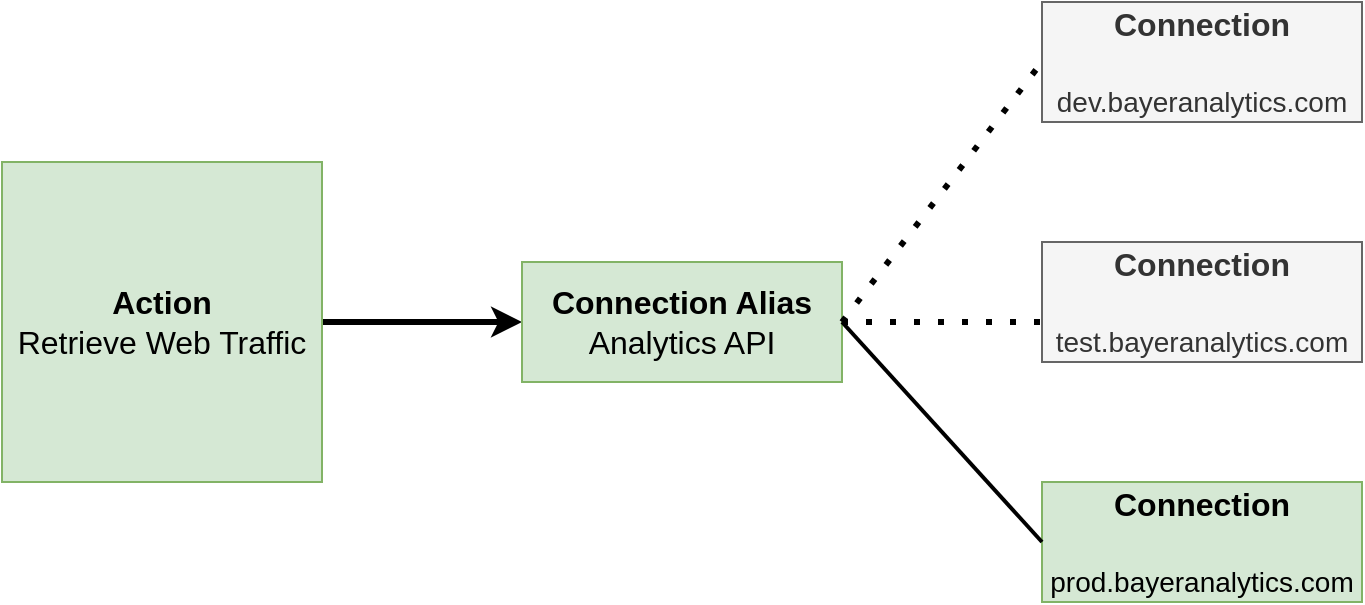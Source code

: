 <mxfile version="18.2.0" type="device"><diagram id="90lV_TaSGEN7sKmPyXjD" name="Page-1"><mxGraphModel dx="1422" dy="762" grid="0" gridSize="10" guides="1" tooltips="1" connect="1" arrows="1" fold="1" page="1" pageScale="1" pageWidth="850" pageHeight="1100" math="0" shadow="0"><root><mxCell id="0"/><mxCell id="1" parent="0"/><mxCell id="LSHjAVae41zBIaympFvW-10" style="edgeStyle=orthogonalEdgeStyle;rounded=0;orthogonalLoop=1;jettySize=auto;html=1;entryX=0;entryY=0.5;entryDx=0;entryDy=0;fontSize=14;strokeWidth=3;" edge="1" parent="1" source="LSHjAVae41zBIaympFvW-1" target="LSHjAVae41zBIaympFvW-2"><mxGeometry relative="1" as="geometry"/></mxCell><mxCell id="LSHjAVae41zBIaympFvW-1" value="&lt;b style=&quot;font-size: 16px;&quot;&gt;Action&lt;/b&gt;&lt;br style=&quot;font-size: 16px;&quot;&gt;Retrieve Web Traffic" style="whiteSpace=wrap;html=1;aspect=fixed;fillColor=#d5e8d4;strokeColor=#82b366;fontSize=16;" vertex="1" parent="1"><mxGeometry x="40" y="320" width="160" height="160" as="geometry"/></mxCell><mxCell id="LSHjAVae41zBIaympFvW-2" value="&lt;b&gt;Connection Alias&lt;/b&gt;&lt;br&gt;Analytics API" style="rounded=0;whiteSpace=wrap;html=1;fontSize=16;labelBackgroundColor=none;fillColor=#d5e8d4;strokeColor=#82b366;" vertex="1" parent="1"><mxGeometry x="300" y="370" width="160" height="60" as="geometry"/></mxCell><mxCell id="LSHjAVae41zBIaympFvW-3" value="&lt;b&gt;Connection&lt;br&gt;&lt;/b&gt;&lt;br&gt;&lt;font style=&quot;font-size: 14px;&quot;&gt;dev.bayeranalytics.com&lt;/font&gt;" style="rounded=0;whiteSpace=wrap;html=1;fontSize=16;labelBackgroundColor=none;fillColor=#f5f5f5;fontColor=#333333;strokeColor=#666666;" vertex="1" parent="1"><mxGeometry x="560" y="240" width="160" height="60" as="geometry"/></mxCell><mxCell id="LSHjAVae41zBIaympFvW-6" value="&lt;b&gt;Connection&lt;br&gt;&lt;/b&gt;&lt;br&gt;&lt;font style=&quot;font-size: 14px;&quot;&gt;test.bayeranalytics.com&lt;/font&gt;" style="rounded=0;whiteSpace=wrap;html=1;fontSize=16;labelBackgroundColor=none;fillColor=#f5f5f5;fontColor=#333333;strokeColor=#666666;" vertex="1" parent="1"><mxGeometry x="560" y="360" width="160" height="60" as="geometry"/></mxCell><mxCell id="LSHjAVae41zBIaympFvW-7" value="&lt;b&gt;Connection&lt;br&gt;&lt;/b&gt;&lt;br&gt;&lt;font style=&quot;font-size: 14px;&quot;&gt;prod.bayeranalytics.com&lt;/font&gt;" style="rounded=0;whiteSpace=wrap;html=1;fontSize=16;labelBackgroundColor=none;fillColor=#d5e8d4;strokeColor=#82b366;" vertex="1" parent="1"><mxGeometry x="560" y="480" width="160" height="60" as="geometry"/></mxCell><mxCell id="LSHjAVae41zBIaympFvW-12" value="" style="endArrow=none;html=1;rounded=0;fontSize=14;strokeWidth=2;entryX=0;entryY=0.5;entryDx=0;entryDy=0;" edge="1" parent="1" target="LSHjAVae41zBIaympFvW-7"><mxGeometry width="50" height="50" relative="1" as="geometry"><mxPoint x="460" y="400" as="sourcePoint"/><mxPoint x="510" y="350" as="targetPoint"/></mxGeometry></mxCell><mxCell id="LSHjAVae41zBIaympFvW-13" value="" style="endArrow=none;dashed=1;html=1;dashPattern=1 3;strokeWidth=3;rounded=0;fontSize=14;" edge="1" parent="1"><mxGeometry width="50" height="50" relative="1" as="geometry"><mxPoint x="460" y="400" as="sourcePoint"/><mxPoint x="560" y="400" as="targetPoint"/></mxGeometry></mxCell><mxCell id="LSHjAVae41zBIaympFvW-14" value="" style="endArrow=none;dashed=1;html=1;dashPattern=1 3;strokeWidth=3;rounded=0;fontSize=14;entryX=0;entryY=0.5;entryDx=0;entryDy=0;" edge="1" parent="1" target="LSHjAVae41zBIaympFvW-3"><mxGeometry width="50" height="50" relative="1" as="geometry"><mxPoint x="460" y="400" as="sourcePoint"/><mxPoint x="560" y="380" as="targetPoint"/></mxGeometry></mxCell></root></mxGraphModel></diagram></mxfile>